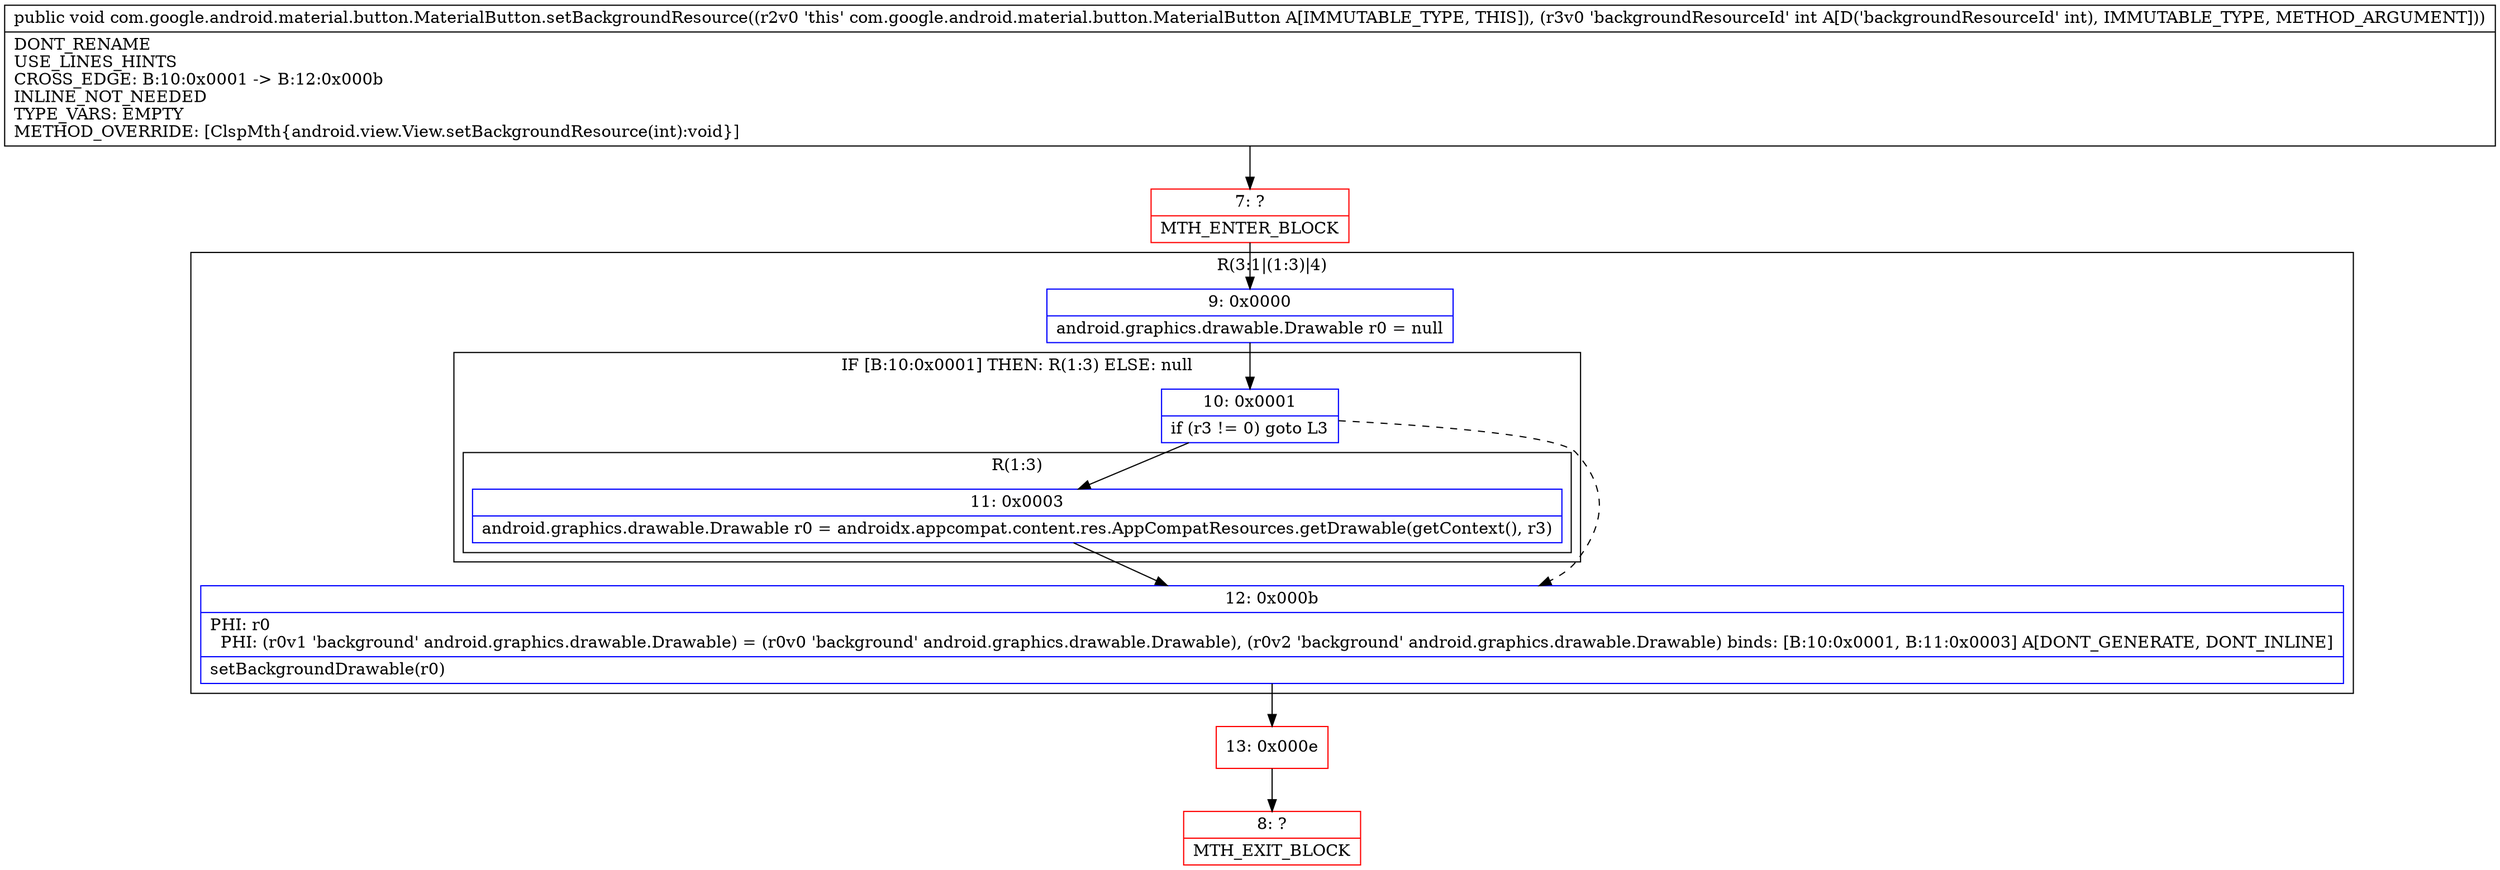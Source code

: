 digraph "CFG forcom.google.android.material.button.MaterialButton.setBackgroundResource(I)V" {
subgraph cluster_Region_976353230 {
label = "R(3:1|(1:3)|4)";
node [shape=record,color=blue];
Node_9 [shape=record,label="{9\:\ 0x0000|android.graphics.drawable.Drawable r0 = null\l}"];
subgraph cluster_IfRegion_1489956177 {
label = "IF [B:10:0x0001] THEN: R(1:3) ELSE: null";
node [shape=record,color=blue];
Node_10 [shape=record,label="{10\:\ 0x0001|if (r3 != 0) goto L3\l}"];
subgraph cluster_Region_1661209525 {
label = "R(1:3)";
node [shape=record,color=blue];
Node_11 [shape=record,label="{11\:\ 0x0003|android.graphics.drawable.Drawable r0 = androidx.appcompat.content.res.AppCompatResources.getDrawable(getContext(), r3)\l}"];
}
}
Node_12 [shape=record,label="{12\:\ 0x000b|PHI: r0 \l  PHI: (r0v1 'background' android.graphics.drawable.Drawable) = (r0v0 'background' android.graphics.drawable.Drawable), (r0v2 'background' android.graphics.drawable.Drawable) binds: [B:10:0x0001, B:11:0x0003] A[DONT_GENERATE, DONT_INLINE]\l|setBackgroundDrawable(r0)\l}"];
}
Node_7 [shape=record,color=red,label="{7\:\ ?|MTH_ENTER_BLOCK\l}"];
Node_13 [shape=record,color=red,label="{13\:\ 0x000e}"];
Node_8 [shape=record,color=red,label="{8\:\ ?|MTH_EXIT_BLOCK\l}"];
MethodNode[shape=record,label="{public void com.google.android.material.button.MaterialButton.setBackgroundResource((r2v0 'this' com.google.android.material.button.MaterialButton A[IMMUTABLE_TYPE, THIS]), (r3v0 'backgroundResourceId' int A[D('backgroundResourceId' int), IMMUTABLE_TYPE, METHOD_ARGUMENT]))  | DONT_RENAME\lUSE_LINES_HINTS\lCROSS_EDGE: B:10:0x0001 \-\> B:12:0x000b\lINLINE_NOT_NEEDED\lTYPE_VARS: EMPTY\lMETHOD_OVERRIDE: [ClspMth\{android.view.View.setBackgroundResource(int):void\}]\l}"];
MethodNode -> Node_7;Node_9 -> Node_10;
Node_10 -> Node_11;
Node_10 -> Node_12[style=dashed];
Node_11 -> Node_12;
Node_12 -> Node_13;
Node_7 -> Node_9;
Node_13 -> Node_8;
}

